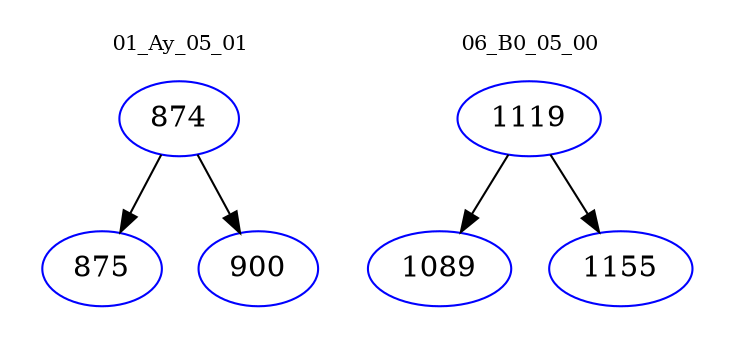digraph{
subgraph cluster_0 {
color = white
label = "01_Ay_05_01";
fontsize=10;
T0_874 [label="874", color="blue"]
T0_874 -> T0_875 [color="black"]
T0_875 [label="875", color="blue"]
T0_874 -> T0_900 [color="black"]
T0_900 [label="900", color="blue"]
}
subgraph cluster_1 {
color = white
label = "06_B0_05_00";
fontsize=10;
T1_1119 [label="1119", color="blue"]
T1_1119 -> T1_1089 [color="black"]
T1_1089 [label="1089", color="blue"]
T1_1119 -> T1_1155 [color="black"]
T1_1155 [label="1155", color="blue"]
}
}

